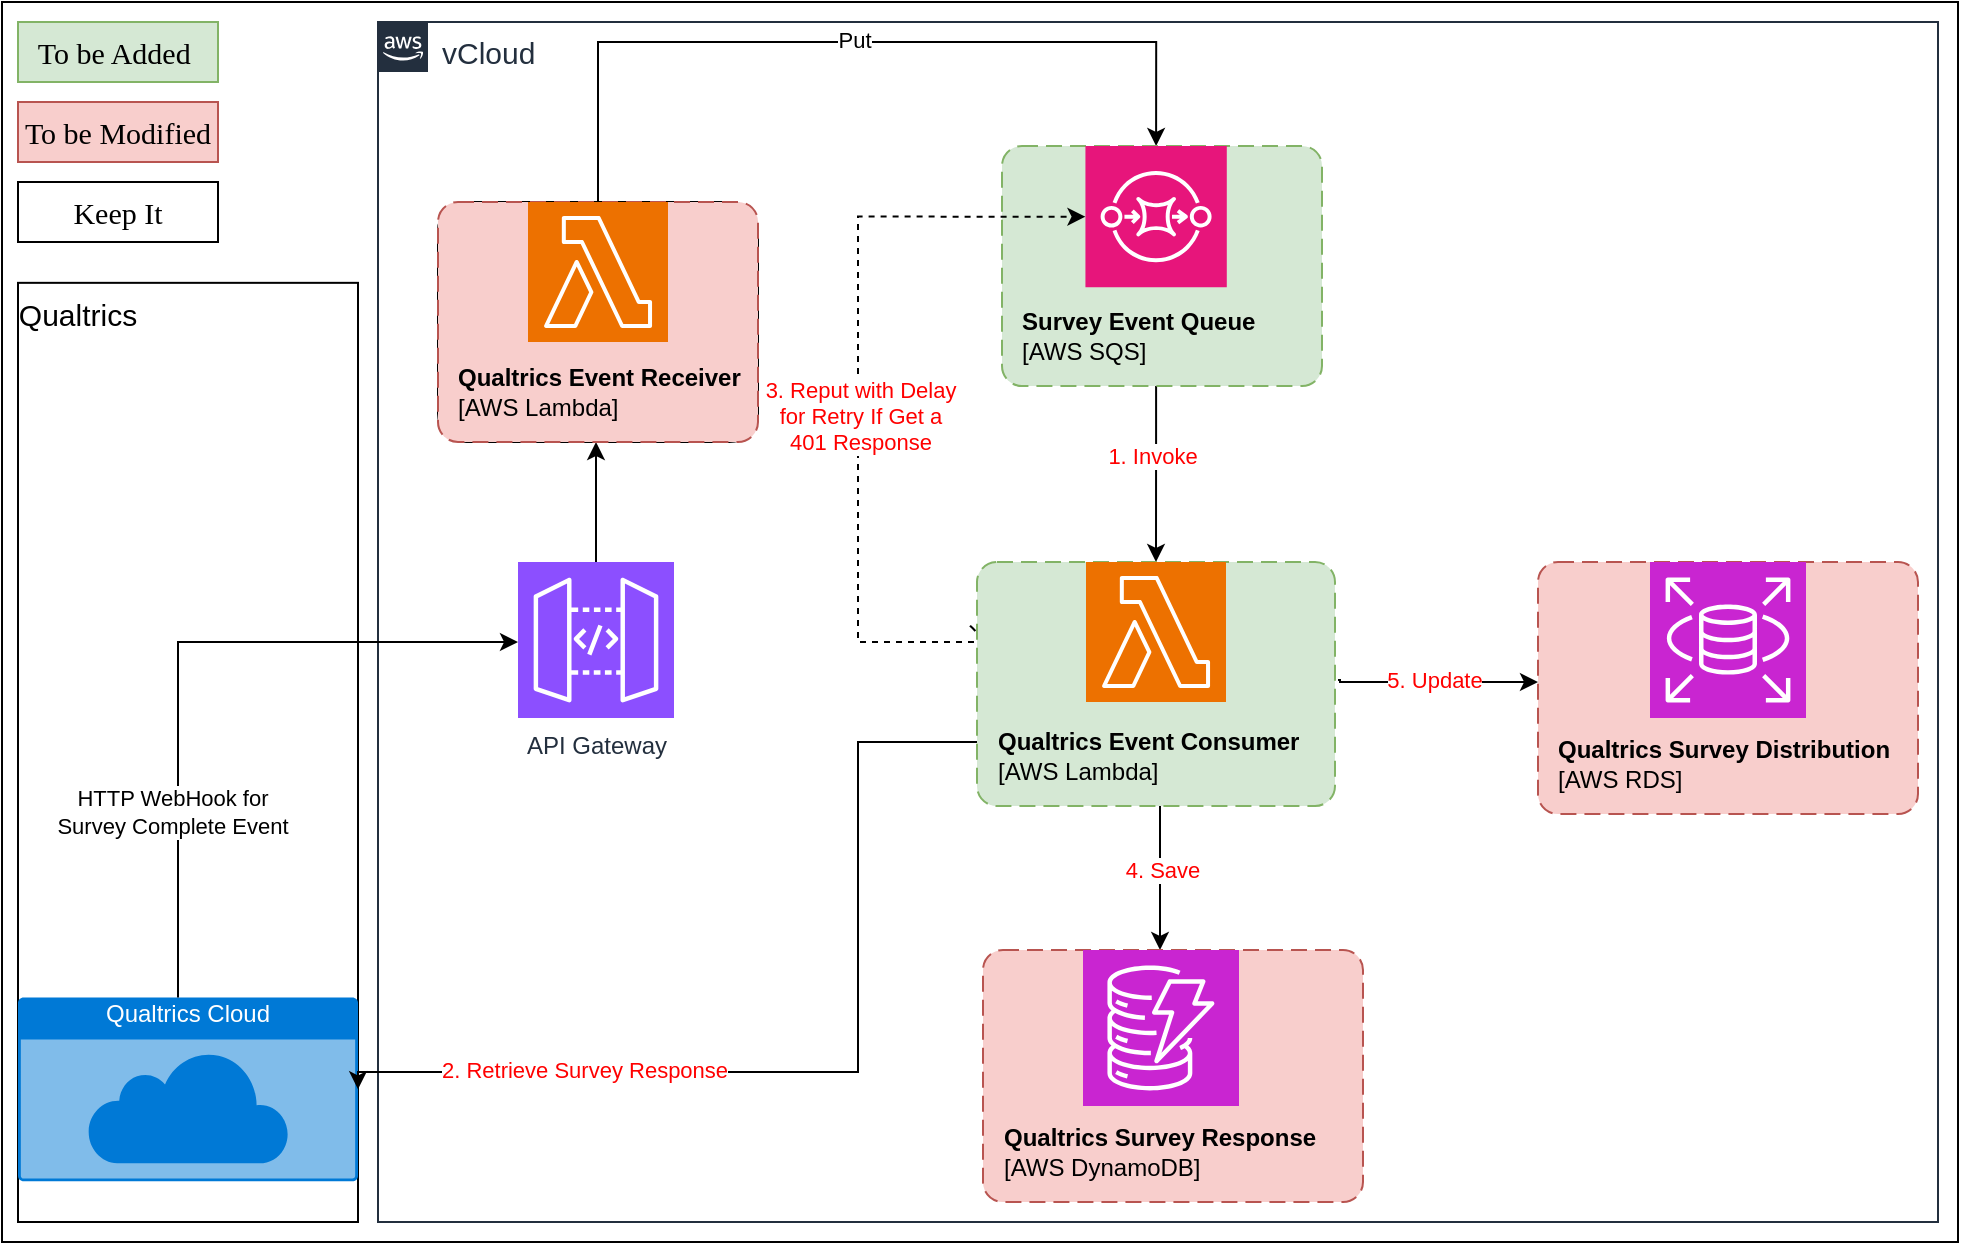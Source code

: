 <mxfile version="22.1.21" type="github">
  <diagram name="Page-1" id="GnvURoskgF6pgVR7ltKW">
    <mxGraphModel dx="2261" dy="1955" grid="1" gridSize="10" guides="1" tooltips="1" connect="1" arrows="1" fold="1" page="1" pageScale="1" pageWidth="827" pageHeight="1169" math="0" shadow="0">
      <root>
        <mxCell id="0" />
        <mxCell id="1" parent="0" />
        <mxCell id="fp_4tm2POYkT8Q4frhIq-3" value="、" style="rounded=0;whiteSpace=wrap;html=1;" parent="1" vertex="1">
          <mxGeometry x="-18" y="-60" width="978" height="620" as="geometry" />
        </mxCell>
        <mxCell id="F4uf8b6JVxHDHdUwgC62-13" style="edgeStyle=orthogonalEdgeStyle;rounded=0;orthogonalLoop=1;jettySize=auto;html=1;" edge="1" parent="1" source="fp_4tm2POYkT8Q4frhIq-5">
          <mxGeometry relative="1" as="geometry">
            <mxPoint x="279" y="160" as="targetPoint" />
          </mxGeometry>
        </mxCell>
        <mxCell id="fp_4tm2POYkT8Q4frhIq-5" value="API Gateway" style="sketch=0;points=[[0,0,0],[0.25,0,0],[0.5,0,0],[0.75,0,0],[1,0,0],[0,1,0],[0.25,1,0],[0.5,1,0],[0.75,1,0],[1,1,0],[0,0.25,0],[0,0.5,0],[0,0.75,0],[1,0.25,0],[1,0.5,0],[1,0.75,0]];outlineConnect=0;fontColor=#232F3E;fillColor=#8C4FFF;strokeColor=#ffffff;dashed=0;verticalLabelPosition=bottom;verticalAlign=top;align=center;html=1;fontSize=12;fontStyle=0;aspect=fixed;shape=mxgraph.aws4.resourceIcon;resIcon=mxgraph.aws4.api_gateway;" parent="1" vertex="1">
          <mxGeometry x="240" y="220" width="78" height="78" as="geometry" />
        </mxCell>
        <mxCell id="fp_4tm2POYkT8Q4frhIq-26" value="" style="group" parent="1" vertex="1" connectable="0">
          <mxGeometry x="-10" y="60" width="170" height="490" as="geometry" />
        </mxCell>
        <mxCell id="fp_4tm2POYkT8Q4frhIq-24" value="" style="rounded=0;whiteSpace=wrap;html=1;" parent="fp_4tm2POYkT8Q4frhIq-26" vertex="1">
          <mxGeometry y="20.42" width="170" height="469.58" as="geometry" />
        </mxCell>
        <mxCell id="fp_4tm2POYkT8Q4frhIq-1" value="Qualtrics Cloud" style="html=1;whiteSpace=wrap;strokeColor=none;fillColor=#0079D6;labelPosition=center;verticalLabelPosition=middle;verticalAlign=top;align=center;fontSize=12;outlineConnect=0;spacingTop=-6;fontColor=#FFFFFF;sketch=0;shape=mxgraph.sitemap.cloud;" parent="fp_4tm2POYkT8Q4frhIq-26" vertex="1">
          <mxGeometry y="377.708" width="170" height="91.875" as="geometry" />
        </mxCell>
        <mxCell id="fp_4tm2POYkT8Q4frhIq-27" value="&lt;font style=&quot;font-size: 15px;&quot;&gt;Qualtrics&lt;/font&gt;" style="text;html=1;strokeColor=none;fillColor=none;align=center;verticalAlign=middle;whiteSpace=wrap;rounded=0;" parent="fp_4tm2POYkT8Q4frhIq-26" vertex="1">
          <mxGeometry y="20.417" width="60" height="30.625" as="geometry" />
        </mxCell>
        <mxCell id="fp_4tm2POYkT8Q4frhIq-28" value="&lt;font style=&quot;font-size: 15px;&quot;&gt;vCloud&lt;/font&gt;" style="points=[[0,0],[0.25,0],[0.5,0],[0.75,0],[1,0],[1,0.25],[1,0.5],[1,0.75],[1,1],[0.75,1],[0.5,1],[0.25,1],[0,1],[0,0.75],[0,0.5],[0,0.25]];outlineConnect=0;gradientColor=none;html=1;whiteSpace=wrap;fontSize=12;fontStyle=0;container=1;pointerEvents=0;collapsible=0;recursiveResize=0;shape=mxgraph.aws4.group;grIcon=mxgraph.aws4.group_aws_cloud_alt;strokeColor=#232F3E;fillColor=none;verticalAlign=top;align=left;spacingLeft=30;fontColor=#232F3E;dashed=0;" parent="1" vertex="1">
          <mxGeometry x="170" y="-50" width="780" height="600" as="geometry" />
        </mxCell>
        <mxCell id="F4uf8b6JVxHDHdUwgC62-27" style="edgeStyle=orthogonalEdgeStyle;rounded=0;orthogonalLoop=1;jettySize=auto;html=1;" edge="1" parent="fp_4tm2POYkT8Q4frhIq-28" target="fp_4tm2POYkT8Q4frhIq-31">
          <mxGeometry relative="1" as="geometry">
            <mxPoint x="391" y="390" as="sourcePoint" />
          </mxGeometry>
        </mxCell>
        <mxCell id="F4uf8b6JVxHDHdUwgC62-28" value="&lt;font color=&quot;#ff0000&quot;&gt;4. Save&lt;/font&gt;" style="edgeLabel;html=1;align=center;verticalAlign=middle;resizable=0;points=[];" vertex="1" connectable="0" parent="F4uf8b6JVxHDHdUwgC62-27">
          <mxGeometry x="-0.08" y="3" relative="1" as="geometry">
            <mxPoint x="-2" as="offset" />
          </mxGeometry>
        </mxCell>
        <mxCell id="F4uf8b6JVxHDHdUwgC62-29" style="edgeStyle=orthogonalEdgeStyle;rounded=0;orthogonalLoop=1;jettySize=auto;html=1;" edge="1" parent="fp_4tm2POYkT8Q4frhIq-28">
          <mxGeometry relative="1" as="geometry">
            <mxPoint x="580" y="330" as="targetPoint" />
            <mxPoint x="480" y="329" as="sourcePoint" />
            <Array as="points">
              <mxPoint x="481" y="329" />
              <mxPoint x="481" y="330" />
            </Array>
          </mxGeometry>
        </mxCell>
        <mxCell id="F4uf8b6JVxHDHdUwgC62-30" value="&lt;font color=&quot;#ff0000&quot;&gt;5. Update&lt;/font&gt;" style="edgeLabel;html=1;align=center;verticalAlign=middle;resizable=0;points=[];" vertex="1" connectable="0" parent="F4uf8b6JVxHDHdUwgC62-29">
          <mxGeometry x="-0.033" y="-1" relative="1" as="geometry">
            <mxPoint y="-2" as="offset" />
          </mxGeometry>
        </mxCell>
        <mxCell id="F4uf8b6JVxHDHdUwgC62-33" value="" style="group" vertex="1" connectable="0" parent="fp_4tm2POYkT8Q4frhIq-28">
          <mxGeometry x="580" y="270" width="190" height="126" as="geometry" />
        </mxCell>
        <object placeholders="1" c4Name="Qualtrics Survey Distribution" c4Type="ContainerScopeBoundary" c4Application="AWS RDS" label="&lt;font style=&quot;font-size: 12px;&quot;&gt;&lt;b style=&quot;font-size: 12px;&quot;&gt;&lt;div style=&quot;text-align: left; font-size: 12px;&quot;&gt;%c4Name%&lt;/div&gt;&lt;/b&gt;&lt;/font&gt;&lt;div style=&quot;text-align: left; font-size: 12px;&quot;&gt;[%c4Application%]&lt;/div&gt;" id="F4uf8b6JVxHDHdUwgC62-32">
          <mxCell style="rounded=1;fontSize=12;whiteSpace=wrap;html=1;dashed=1;arcSize=20;fillColor=#f8cecc;strokeColor=#b85450;labelBackgroundColor=none;align=left;verticalAlign=bottom;labelBorderColor=none;spacingTop=0;spacing=10;dashPattern=8 4;metaEdit=1;rotatable=0;perimeter=rectanglePerimeter;noLabel=0;labelPadding=0;allowArrows=0;connectable=0;expand=0;recursiveResize=0;editable=1;pointerEvents=0;absoluteArcSize=1;points=[[0.25,0,0],[0.5,0,0],[0.75,0,0],[1,0.25,0],[1,0.5,0],[1,0.75,0],[0.75,1,0],[0.5,1,0],[0.25,1,0],[0,0.75,0],[0,0.5,0],[0,0.25,0]];" vertex="1" parent="F4uf8b6JVxHDHdUwgC62-33">
            <mxGeometry width="190" height="126" as="geometry" />
          </mxCell>
        </object>
        <mxCell id="fp_4tm2POYkT8Q4frhIq-32" value="" style="sketch=0;points=[[0,0,0],[0.25,0,0],[0.5,0,0],[0.75,0,0],[1,0,0],[0,1,0],[0.25,1,0],[0.5,1,0],[0.75,1,0],[1,1,0],[0,0.25,0],[0,0.5,0],[0,0.75,0],[1,0.25,0],[1,0.5,0],[1,0.75,0]];outlineConnect=0;fontColor=#232F3E;fillColor=#C925D1;strokeColor=#ffffff;dashed=0;verticalLabelPosition=bottom;verticalAlign=top;align=center;html=1;fontSize=12;fontStyle=0;aspect=fixed;shape=mxgraph.aws4.resourceIcon;resIcon=mxgraph.aws4.rds;" parent="F4uf8b6JVxHDHdUwgC62-33" vertex="1">
          <mxGeometry x="56" width="78" height="78" as="geometry" />
        </mxCell>
        <mxCell id="fp_4tm2POYkT8Q4frhIq-39" style="edgeStyle=orthogonalEdgeStyle;rounded=0;orthogonalLoop=1;jettySize=auto;html=1;" parent="1" source="fp_4tm2POYkT8Q4frhIq-1" target="fp_4tm2POYkT8Q4frhIq-5" edge="1">
          <mxGeometry relative="1" as="geometry">
            <Array as="points">
              <mxPoint x="70" y="260" />
            </Array>
          </mxGeometry>
        </mxCell>
        <mxCell id="fp_4tm2POYkT8Q4frhIq-54" value="HTTP WebHook for &lt;br&gt;Survey Complete Event" style="edgeLabel;html=1;align=center;verticalAlign=middle;resizable=0;points=[];" parent="fp_4tm2POYkT8Q4frhIq-39" vertex="1" connectable="0">
          <mxGeometry x="-0.347" y="3" relative="1" as="geometry">
            <mxPoint y="21" as="offset" />
          </mxGeometry>
        </mxCell>
        <mxCell id="F4uf8b6JVxHDHdUwgC62-3" value="To be Added&amp;nbsp;" style="rounded=0;whiteSpace=wrap;html=1;arcSize=10;fillColor=#d5e8d4;strokeColor=#82b366;fontFamily=Times New Roman;fontSize=15;" vertex="1" parent="1">
          <mxGeometry x="-10" y="-50" width="100" height="30" as="geometry" />
        </mxCell>
        <mxCell id="F4uf8b6JVxHDHdUwgC62-4" value="Keep It" style="rounded=0;whiteSpace=wrap;html=1;arcSize=10;fontFamily=Times New Roman;fontSize=15;" vertex="1" parent="1">
          <mxGeometry x="-10" y="30" width="100" height="30" as="geometry" />
        </mxCell>
        <mxCell id="F4uf8b6JVxHDHdUwgC62-5" value="To be Modified" style="rounded=0;whiteSpace=wrap;html=1;arcSize=10;fillColor=#f8cecc;strokeColor=#b85450;fontFamily=Times New Roman;fontSize=15;" vertex="1" parent="1">
          <mxGeometry x="-10" y="-10" width="100" height="30" as="geometry" />
        </mxCell>
        <mxCell id="F4uf8b6JVxHDHdUwgC62-7" style="edgeStyle=orthogonalEdgeStyle;rounded=0;orthogonalLoop=1;jettySize=auto;html=1;entryX=1;entryY=0.5;entryDx=0;entryDy=0;entryPerimeter=0;" edge="1" parent="1" target="fp_4tm2POYkT8Q4frhIq-1">
          <mxGeometry relative="1" as="geometry">
            <mxPoint x="470" y="279" as="sourcePoint" />
            <Array as="points">
              <mxPoint x="470" y="310" />
              <mxPoint x="410" y="310" />
              <mxPoint x="410" y="475" />
            </Array>
          </mxGeometry>
        </mxCell>
        <mxCell id="F4uf8b6JVxHDHdUwgC62-8" value="2. Retrieve Survey Response" style="edgeLabel;html=1;align=center;verticalAlign=middle;resizable=0;points=[];fontColor=#FF0000;" vertex="1" connectable="0" parent="F4uf8b6JVxHDHdUwgC62-7">
          <mxGeometry x="0.533" y="-1" relative="1" as="geometry">
            <mxPoint x="1" as="offset" />
          </mxGeometry>
        </mxCell>
        <mxCell id="F4uf8b6JVxHDHdUwgC62-11" value="" style="group;strokeColor=default;rounded=1;arcSize=12;" vertex="1" connectable="0" parent="1">
          <mxGeometry x="200" y="40" width="160" height="120" as="geometry" />
        </mxCell>
        <object placeholders="1" c4Name="Qualtrics Event Receiver" c4Type="ContainerScopeBoundary" c4Application="AWS Lambda" label="&lt;font style=&quot;font-size: 12px;&quot;&gt;&lt;b style=&quot;font-size: 12px;&quot;&gt;&lt;div style=&quot;text-align: left; font-size: 12px;&quot;&gt;%c4Name%&lt;/div&gt;&lt;/b&gt;&lt;/font&gt;&lt;div style=&quot;text-align: left; font-size: 12px;&quot;&gt;[%c4Application%]&lt;/div&gt;" id="F4uf8b6JVxHDHdUwgC62-9">
          <mxCell style="rounded=1;fontSize=12;whiteSpace=wrap;html=1;dashed=1;arcSize=20;fillColor=#f8cecc;strokeColor=#b85450;labelBackgroundColor=none;align=left;verticalAlign=bottom;labelBorderColor=none;spacingTop=0;spacing=10;dashPattern=8 4;metaEdit=1;rotatable=0;perimeter=rectanglePerimeter;noLabel=0;labelPadding=0;allowArrows=0;connectable=0;expand=0;recursiveResize=0;editable=1;pointerEvents=0;absoluteArcSize=1;points=[[0.25,0,0],[0.5,0,0],[0.75,0,0],[1,0.25,0],[1,0.5,0],[1,0.75,0],[0.75,1,0],[0.5,1,0],[0.25,1,0],[0,0.75,0],[0,0.5,0],[0,0.25,0]];" vertex="1" parent="F4uf8b6JVxHDHdUwgC62-11">
            <mxGeometry width="160" height="120" as="geometry" />
          </mxCell>
        </object>
        <mxCell id="fp_4tm2POYkT8Q4frhIq-34" value="" style="sketch=0;points=[[0,0,0],[0.25,0,0],[0.5,0,0],[0.75,0,0],[1,0,0],[0,1,0],[0.25,1,0],[0.5,1,0],[0.75,1,0],[1,1,0],[0,0.25,0],[0,0.5,0],[0,0.75,0],[1,0.25,0],[1,0.5,0],[1,0.75,0]];outlineConnect=0;fontColor=#232F3E;fillColor=#ED7100;strokeColor=#ffffff;dashed=0;verticalLabelPosition=bottom;verticalAlign=top;align=center;html=1;fontSize=12;fontStyle=0;aspect=fixed;shape=mxgraph.aws4.resourceIcon;resIcon=mxgraph.aws4.lambda;" parent="F4uf8b6JVxHDHdUwgC62-11" vertex="1">
          <mxGeometry x="45" width="70" height="70" as="geometry" />
        </mxCell>
        <mxCell id="F4uf8b6JVxHDHdUwgC62-14" style="edgeStyle=orthogonalEdgeStyle;rounded=0;orthogonalLoop=1;jettySize=auto;html=1;entryX=0.5;entryY=0;entryDx=0;entryDy=0;entryPerimeter=0;" edge="1" parent="1" source="fp_4tm2POYkT8Q4frhIq-34" target="fp_4tm2POYkT8Q4frhIq-7">
          <mxGeometry relative="1" as="geometry">
            <Array as="points">
              <mxPoint x="280" y="-40" />
              <mxPoint x="559" y="-40" />
            </Array>
          </mxGeometry>
        </mxCell>
        <mxCell id="F4uf8b6JVxHDHdUwgC62-15" value="Put" style="edgeLabel;html=1;align=center;verticalAlign=middle;resizable=0;points=[];" vertex="1" connectable="0" parent="F4uf8b6JVxHDHdUwgC62-14">
          <mxGeometry x="0.013" y="-3" relative="1" as="geometry">
            <mxPoint y="-4" as="offset" />
          </mxGeometry>
        </mxCell>
        <mxCell id="fp_4tm2POYkT8Q4frhIq-41" style="edgeStyle=orthogonalEdgeStyle;rounded=0;orthogonalLoop=1;jettySize=auto;html=1;strokeColor=#000000;" parent="1" source="fp_4tm2POYkT8Q4frhIq-7" target="F4uf8b6JVxHDHdUwgC62-24" edge="1">
          <mxGeometry relative="1" as="geometry">
            <mxPoint x="559" y="220" as="targetPoint" />
          </mxGeometry>
        </mxCell>
        <mxCell id="fp_4tm2POYkT8Q4frhIq-49" value="&lt;font color=&quot;#ff0000&quot;&gt;1. Invoke&lt;/font&gt;" style="edgeLabel;html=1;align=center;verticalAlign=middle;resizable=0;points=[];" parent="fp_4tm2POYkT8Q4frhIq-41" vertex="1" connectable="0">
          <mxGeometry x="-0.043" y="-1" relative="1" as="geometry">
            <mxPoint x="-1" y="19" as="offset" />
          </mxGeometry>
        </mxCell>
        <mxCell id="F4uf8b6JVxHDHdUwgC62-17" value="" style="group" vertex="1" connectable="0" parent="1">
          <mxGeometry x="482" y="12" width="160" height="120" as="geometry" />
        </mxCell>
        <object placeholders="1" c4Name="Survey Event Queue" c4Type="ContainerScopeBoundary" c4Application="AWS SQS" label="&lt;font style=&quot;font-size: 12px;&quot;&gt;&lt;b style=&quot;font-size: 12px;&quot;&gt;&lt;div style=&quot;text-align: left; font-size: 12px;&quot;&gt;%c4Name%&lt;/div&gt;&lt;/b&gt;&lt;/font&gt;&lt;div style=&quot;text-align: left; font-size: 12px;&quot;&gt;[%c4Application%]&lt;/div&gt;" id="F4uf8b6JVxHDHdUwgC62-16">
          <mxCell style="rounded=1;fontSize=12;whiteSpace=wrap;html=1;dashed=1;arcSize=20;fillColor=#d5e8d4;strokeColor=#82b366;labelBackgroundColor=none;align=left;verticalAlign=bottom;labelBorderColor=none;spacingTop=0;spacing=10;dashPattern=8 4;metaEdit=1;rotatable=0;perimeter=rectanglePerimeter;noLabel=0;labelPadding=0;allowArrows=0;connectable=0;expand=0;recursiveResize=0;editable=1;pointerEvents=0;absoluteArcSize=1;points=[[0.25,0,0],[0.5,0,0],[0.75,0,0],[1,0.25,0],[1,0.5,0],[1,0.75,0],[0.75,1,0],[0.5,1,0],[0.25,1,0],[0,0.75,0],[0,0.5,0],[0,0.25,0]];" vertex="1" parent="F4uf8b6JVxHDHdUwgC62-17">
            <mxGeometry width="160" height="120" as="geometry" />
          </mxCell>
        </object>
        <mxCell id="fp_4tm2POYkT8Q4frhIq-7" value="" style="sketch=0;points=[[0,0,0],[0.25,0,0],[0.5,0,0],[0.75,0,0],[1,0,0],[0,1,0],[0.25,1,0],[0.5,1,0],[0.75,1,0],[1,1,0],[0,0.25,0],[0,0.5,0],[0,0.75,0],[1,0.25,0],[1,0.5,0],[1,0.75,0]];outlineConnect=0;fontColor=#232F3E;fillColor=#E7157B;strokeColor=#ffffff;dashed=0;verticalLabelPosition=bottom;verticalAlign=top;align=center;html=1;fontSize=12;fontStyle=0;aspect=fixed;shape=mxgraph.aws4.resourceIcon;resIcon=mxgraph.aws4.sqs;" parent="F4uf8b6JVxHDHdUwgC62-17" vertex="1">
          <mxGeometry x="41.718" width="70.675" height="70.675" as="geometry" />
        </mxCell>
        <mxCell id="fp_4tm2POYkT8Q4frhIq-63" style="edgeStyle=orthogonalEdgeStyle;rounded=0;orthogonalLoop=1;jettySize=auto;html=1;dashed=1;entryX=0;entryY=0.5;entryDx=0;entryDy=0;entryPerimeter=0;" parent="1" target="fp_4tm2POYkT8Q4frhIq-7" edge="1">
          <mxGeometry relative="1" as="geometry">
            <Array as="points">
              <mxPoint x="470" y="260" />
              <mxPoint x="410" y="260" />
              <mxPoint x="410" y="47" />
            </Array>
            <mxPoint x="470" y="250" as="sourcePoint" />
            <mxPoint x="410" y="70" as="targetPoint" />
          </mxGeometry>
        </mxCell>
        <mxCell id="fp_4tm2POYkT8Q4frhIq-68" value="3. Reput with Delay&lt;br&gt;for Retry If Get a &lt;br&gt;401 Response" style="edgeLabel;html=1;align=center;verticalAlign=middle;resizable=0;points=[];fontColor=#FF0000;" parent="fp_4tm2POYkT8Q4frhIq-63" vertex="1" connectable="0">
          <mxGeometry x="-0.067" y="-1" relative="1" as="geometry">
            <mxPoint y="2" as="offset" />
          </mxGeometry>
        </mxCell>
        <mxCell id="F4uf8b6JVxHDHdUwgC62-26" value="" style="group" vertex="1" connectable="0" parent="1">
          <mxGeometry x="469.5" y="220" width="179" height="122" as="geometry" />
        </mxCell>
        <object placeholders="1" c4Name="Qualtrics Event Consumer" c4Type="ContainerScopeBoundary" c4Application="AWS Lambda" label="&lt;font style=&quot;font-size: 12px;&quot;&gt;&lt;b style=&quot;font-size: 12px;&quot;&gt;&lt;div style=&quot;text-align: left; font-size: 12px;&quot;&gt;%c4Name%&lt;/div&gt;&lt;/b&gt;&lt;/font&gt;&lt;div style=&quot;text-align: left; font-size: 12px;&quot;&gt;[%c4Application%]&lt;/div&gt;" id="F4uf8b6JVxHDHdUwgC62-22">
          <mxCell style="rounded=1;fontSize=12;whiteSpace=wrap;html=1;dashed=1;arcSize=20;fillColor=#d5e8d4;strokeColor=#82b366;labelBackgroundColor=none;align=left;verticalAlign=bottom;labelBorderColor=none;spacingTop=0;spacing=10;dashPattern=8 4;metaEdit=1;rotatable=0;perimeter=rectanglePerimeter;noLabel=0;labelPadding=0;allowArrows=0;connectable=0;expand=0;recursiveResize=0;editable=1;pointerEvents=0;absoluteArcSize=1;points=[[0.25,0,0],[0.5,0,0],[0.75,0,0],[1,0.25,0],[1,0.5,0],[1,0.75,0],[0.75,1,0],[0.5,1,0],[0.25,1,0],[0,0.75,0],[0,0.5,0],[0,0.25,0]];imageWidth=24;" vertex="1" parent="F4uf8b6JVxHDHdUwgC62-26">
            <mxGeometry width="179" height="122" as="geometry" />
          </mxCell>
        </object>
        <mxCell id="F4uf8b6JVxHDHdUwgC62-24" value="" style="sketch=0;points=[[0,0,0],[0.25,0,0],[0.5,0,0],[0.75,0,0],[1,0,0],[0,1,0],[0.25,1,0],[0.5,1,0],[0.75,1,0],[1,1,0],[0,0.25,0],[0,0.5,0],[0,0.75,0],[1,0.25,0],[1,0.5,0],[1,0.75,0]];outlineConnect=0;fontColor=#232F3E;fillColor=#ED7100;strokeColor=#ffffff;dashed=0;verticalLabelPosition=bottom;verticalAlign=top;align=center;html=1;fontSize=12;fontStyle=0;aspect=fixed;shape=mxgraph.aws4.resourceIcon;resIcon=mxgraph.aws4.lambda;" vertex="1" parent="F4uf8b6JVxHDHdUwgC62-26">
          <mxGeometry x="54.5" width="70" height="70" as="geometry" />
        </mxCell>
        <mxCell id="F4uf8b6JVxHDHdUwgC62-37" value="" style="group" vertex="1" connectable="0" parent="1">
          <mxGeometry x="472.5" y="414" width="190" height="126" as="geometry" />
        </mxCell>
        <object placeholders="1" c4Name="Qualtrics Survey Response" c4Type="ContainerScopeBoundary" c4Application="AWS DynamoDB" label="&lt;font style=&quot;font-size: 12px;&quot;&gt;&lt;b style=&quot;font-size: 12px;&quot;&gt;&lt;div style=&quot;text-align: left; font-size: 12px;&quot;&gt;%c4Name%&lt;/div&gt;&lt;/b&gt;&lt;/font&gt;&lt;div style=&quot;text-align: left; font-size: 12px;&quot;&gt;[%c4Application%]&lt;/div&gt;" id="F4uf8b6JVxHDHdUwgC62-35">
          <mxCell style="rounded=1;fontSize=12;whiteSpace=wrap;html=1;dashed=1;arcSize=20;fillColor=#f8cecc;strokeColor=#b85450;labelBackgroundColor=none;align=left;verticalAlign=bottom;labelBorderColor=none;spacingTop=0;spacing=10;dashPattern=8 4;metaEdit=1;rotatable=0;perimeter=rectanglePerimeter;noLabel=0;labelPadding=0;allowArrows=0;connectable=0;expand=0;recursiveResize=0;editable=1;pointerEvents=0;absoluteArcSize=1;points=[[0.25,0,0],[0.5,0,0],[0.75,0,0],[1,0.25,0],[1,0.5,0],[1,0.75,0],[0.75,1,0],[0.5,1,0],[0.25,1,0],[0,0.75,0],[0,0.5,0],[0,0.25,0]];" vertex="1" parent="F4uf8b6JVxHDHdUwgC62-37">
            <mxGeometry width="190" height="126" as="geometry" />
          </mxCell>
        </object>
        <mxCell id="fp_4tm2POYkT8Q4frhIq-31" value="" style="sketch=0;points=[[0,0,0],[0.25,0,0],[0.5,0,0],[0.75,0,0],[1,0,0],[0,1,0],[0.25,1,0],[0.5,1,0],[0.75,1,0],[1,1,0],[0,0.25,0],[0,0.5,0],[0,0.75,0],[1,0.25,0],[1,0.5,0],[1,0.75,0]];outlineConnect=0;fontColor=#232F3E;fillColor=#C925D1;strokeColor=#ffffff;dashed=0;verticalLabelPosition=bottom;verticalAlign=top;align=center;html=1;fontSize=12;fontStyle=0;aspect=fixed;shape=mxgraph.aws4.resourceIcon;resIcon=mxgraph.aws4.dynamodb;" parent="F4uf8b6JVxHDHdUwgC62-37" vertex="1">
          <mxGeometry x="50" width="78" height="78" as="geometry" />
        </mxCell>
      </root>
    </mxGraphModel>
  </diagram>
</mxfile>
